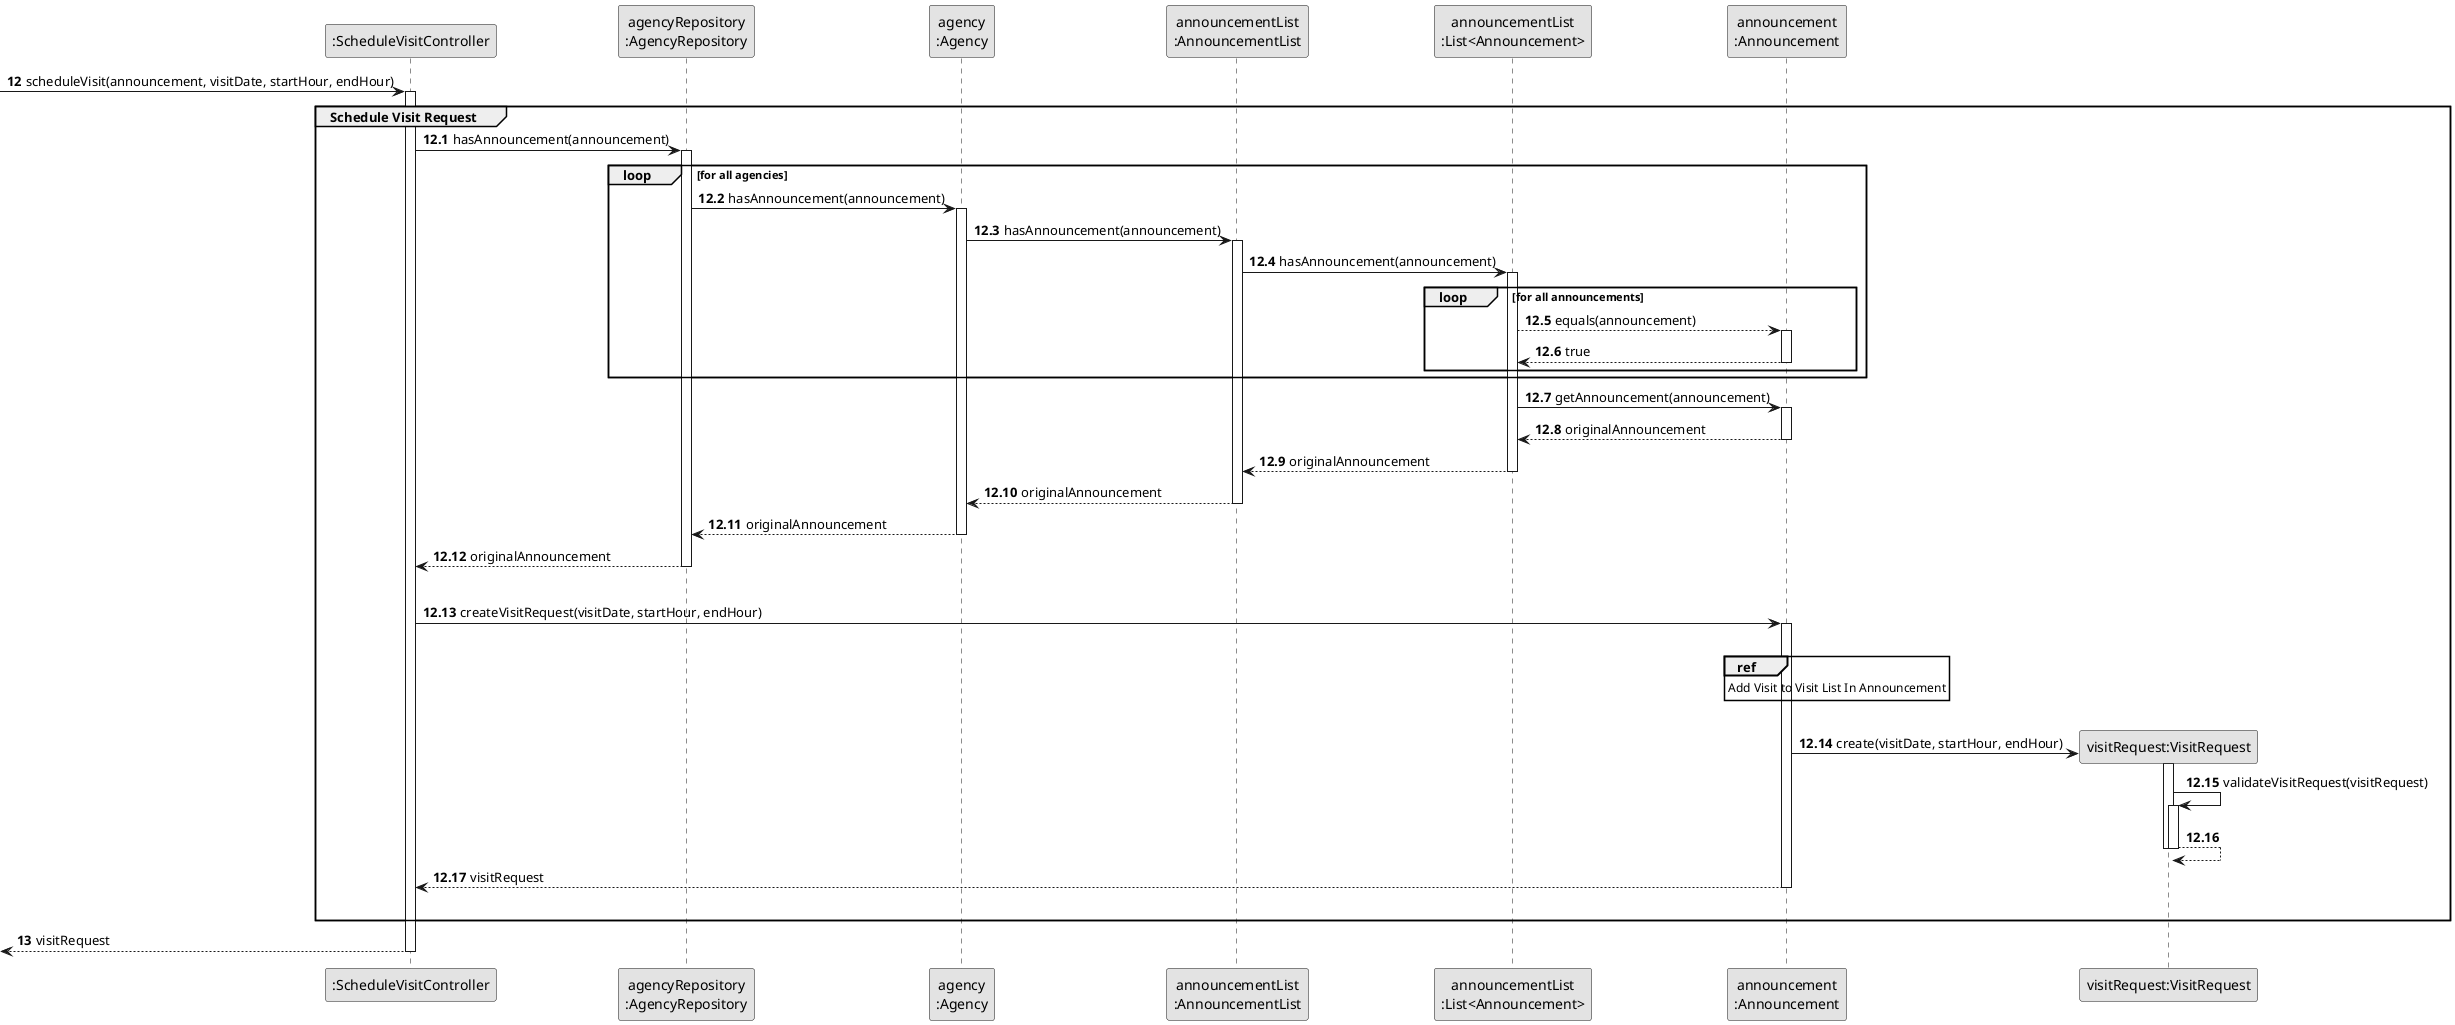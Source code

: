 @startuml
skinparam monochrome true
skinparam packageStyle rectangle
skinparam shadowing false


participant ":ScheduleVisitController" as CTRL
participant "agencyRepository\n:AgencyRepository" as AgencyRepository
participant "agency\n:Agency" as AGC
participant "announcementList\n:AnnouncementList" as LISTCLASS
participant "announcementList\n:List<Announcement>" as ANCLIST
participant "announcement\n:Announcement" as ANNOUNCE
participant "visitRequest:VisitRequest" as VREQUEST

autonumber 12

    -> CTRL : scheduleVisit(announcement, visitDate, startHour, endHour)
    activate CTRL

    autonumber 12.1

    group Schedule Visit Request


    CTRL -> AgencyRepository : hasAnnouncement(announcement)
    activate AgencyRepository

    loop for all agencies

        AgencyRepository -> AGC : hasAnnouncement(announcement)
        activate AGC

        AGC -> LISTCLASS : hasAnnouncement(announcement)

        activate LISTCLASS

        LISTCLASS -> ANCLIST : hasAnnouncement(announcement)

        loop for all announcements

            activate ANCLIST

            ANCLIST --> ANNOUNCE : equals(announcement)

            activate ANNOUNCE

                ANNOUNCE --> ANCLIST : true
            deactivate ANNOUNCE

        end loop

    end loop

        ANCLIST -> ANNOUNCE : getAnnouncement(announcement)
        activate ANNOUNCE

            ANNOUNCE --> ANCLIST : originalAnnouncement
        deactivate ANNOUNCE

            ANCLIST --> LISTCLASS : originalAnnouncement
        deactivate ANCLIST

            LISTCLASS --> AGC : originalAnnouncement
        deactivate LISTCLASS

            AGC --> AgencyRepository : originalAnnouncement
        deactivate AGC

            AgencyRepository --> CTRL : originalAnnouncement
        deactivate AgencyRepository
    |||
    CTRL -> ANNOUNCE : createVisitRequest(visitDate, startHour, endHour)
    activate ANNOUNCE

    |||
     ref over ANNOUNCE
        Add Visit to Visit List In Announcement
     end ref
    |||

    ANNOUNCE -> VREQUEST** : create(visitDate, startHour, endHour)

     activate VREQUEST

     VREQUEST -> VREQUEST : validateVisitRequest(visitRequest)
     activate VREQUEST

        VREQUEST --> VREQUEST
     deactivate VREQUEST


     deactivate VREQUEST

        ANNOUNCE --> CTRL : visitRequest
    deactivate ANNOUNCE
    |||
    end group

 autonumber 13

        <-- CTRL : visitRequest
    deactivate CTRL

@enduml